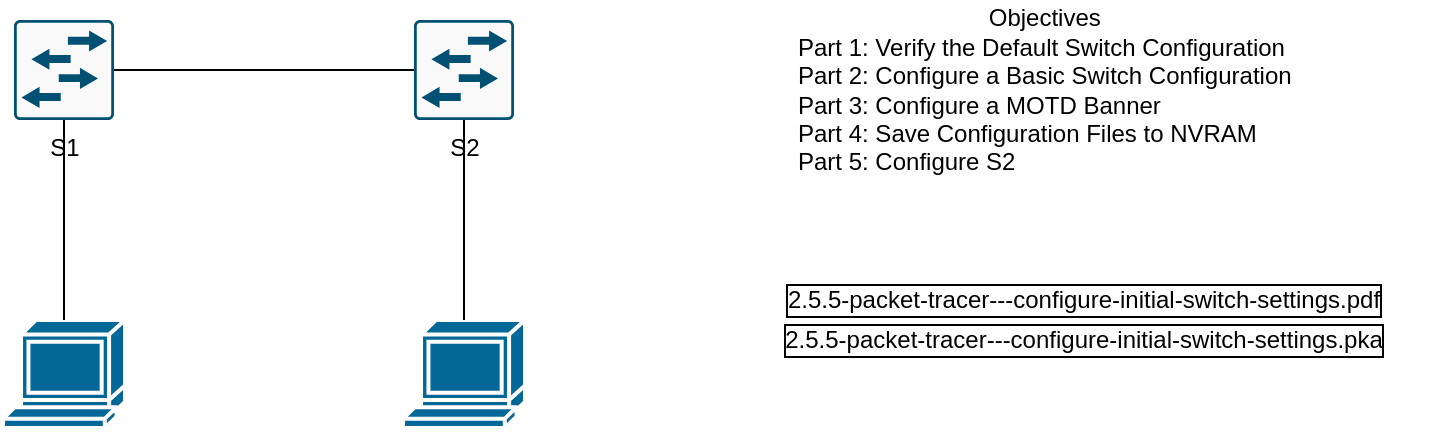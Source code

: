<mxfile version="14.6.13" type="device" pages="4"><diagram id="uvRgBISJ5mjyvEXbEzGE" name="2.5.5"><mxGraphModel dx="1086" dy="806" grid="1" gridSize="10" guides="1" tooltips="1" connect="1" arrows="1" fold="1" page="1" pageScale="1" pageWidth="2336" pageHeight="1654" math="0" shadow="0"><root><mxCell id="0"/><mxCell id="1" parent="0"/><UserObject label="S1" link="file://E:\Study\GIT\Specialist\CCNA70_LABS01\Module02\labs\2.5.5\S1.txt" linkTarget="_blank" id="ra-u9MJHUFV8y2WMIVNY-1"><mxCell style="points=[[0.015,0.015,0],[0.985,0.015,0],[0.985,0.985,0],[0.015,0.985,0],[0.25,0,0],[0.5,0,0],[0.75,0,0],[1,0.25,0],[1,0.5,0],[1,0.75,0],[0.75,1,0],[0.5,1,0],[0.25,1,0],[0,0.75,0],[0,0.5,0],[0,0.25,0]];verticalLabelPosition=bottom;html=1;verticalAlign=top;aspect=fixed;align=center;pointerEvents=1;shape=mxgraph.cisco19.rect;prIcon=l2_switch;fillColor=#FAFAFA;strokeColor=#005073;" parent="1" vertex="1"><mxGeometry x="170" y="90" width="50" height="50" as="geometry"/></mxCell></UserObject><mxCell id="ra-u9MJHUFV8y2WMIVNY-3" value="&lt;div style=&quot;text-align: center&quot;&gt;&lt;span&gt;Objectives&lt;/span&gt;&lt;/div&gt;Part 1: Verify the Default Switch Configuration&lt;br&gt;Part 2: Configure a Basic Switch Configuration&lt;br&gt;Part 3: Configure a MOTD Banner&lt;br&gt;Part 4: Save Configuration Files to NVRAM&lt;br&gt;&lt;div&gt;&lt;span&gt;Part 5: Configure S2&lt;/span&gt;&lt;/div&gt;" style="text;html=1;strokeColor=none;fillColor=none;align=left;verticalAlign=middle;whiteSpace=wrap;rounded=0;" parent="1" vertex="1"><mxGeometry x="560" y="80" width="270" height="90" as="geometry"/></mxCell><UserObject label="S2" link="file://E:\Study\GIT\Specialist\CCNA70_LABS01\Module02\labs\2.5.5\S2.txt" linkTarget="_blank" id="ra-u9MJHUFV8y2WMIVNY-4"><mxCell style="points=[[0.015,0.015,0],[0.985,0.015,0],[0.985,0.985,0],[0.015,0.985,0],[0.25,0,0],[0.5,0,0],[0.75,0,0],[1,0.25,0],[1,0.5,0],[1,0.75,0],[0.75,1,0],[0.5,1,0],[0.25,1,0],[0,0.75,0],[0,0.5,0],[0,0.25,0]];verticalLabelPosition=bottom;html=1;verticalAlign=top;aspect=fixed;align=center;pointerEvents=1;shape=mxgraph.cisco19.rect;prIcon=l2_switch;fillColor=#FAFAFA;strokeColor=#005073;" parent="1" vertex="1"><mxGeometry x="370" y="90" width="50" height="50" as="geometry"/></mxCell></UserObject><mxCell id="ra-u9MJHUFV8y2WMIVNY-5" value="" style="shape=mxgraph.cisco.computers_and_peripherals.terminal;html=1;pointerEvents=1;dashed=0;fillColor=#036897;strokeColor=#ffffff;strokeWidth=2;verticalLabelPosition=bottom;verticalAlign=top;align=center;outlineConnect=0;" parent="1" vertex="1"><mxGeometry x="164.5" y="240" width="61" height="54" as="geometry"/></mxCell><mxCell id="ra-u9MJHUFV8y2WMIVNY-6" value="" style="shape=mxgraph.cisco.computers_and_peripherals.terminal;html=1;pointerEvents=1;dashed=0;fillColor=#036897;strokeColor=#ffffff;strokeWidth=2;verticalLabelPosition=bottom;verticalAlign=top;align=center;outlineConnect=0;" parent="1" vertex="1"><mxGeometry x="364.5" y="240" width="61" height="54" as="geometry"/></mxCell><mxCell id="ra-u9MJHUFV8y2WMIVNY-7" value="" style="endArrow=none;html=1;entryX=0.5;entryY=1;entryDx=0;entryDy=0;entryPerimeter=0;" parent="1" source="ra-u9MJHUFV8y2WMIVNY-5" target="ra-u9MJHUFV8y2WMIVNY-1" edge="1"><mxGeometry width="50" height="50" relative="1" as="geometry"><mxPoint x="480" y="370" as="sourcePoint"/><mxPoint x="530" y="320" as="targetPoint"/></mxGeometry></mxCell><mxCell id="ra-u9MJHUFV8y2WMIVNY-8" value="" style="endArrow=none;html=1;entryX=0.5;entryY=1;entryDx=0;entryDy=0;entryPerimeter=0;" parent="1" source="ra-u9MJHUFV8y2WMIVNY-6" target="ra-u9MJHUFV8y2WMIVNY-4" edge="1"><mxGeometry width="50" height="50" relative="1" as="geometry"><mxPoint x="392.839" y="250" as="sourcePoint"/><mxPoint x="397.17" y="150" as="targetPoint"/></mxGeometry></mxCell><mxCell id="ra-u9MJHUFV8y2WMIVNY-9" value="" style="endArrow=none;html=1;entryX=0;entryY=0.5;entryDx=0;entryDy=0;entryPerimeter=0;exitX=1;exitY=0.5;exitDx=0;exitDy=0;exitPerimeter=0;" parent="1" source="ra-u9MJHUFV8y2WMIVNY-1" target="ra-u9MJHUFV8y2WMIVNY-4" edge="1"><mxGeometry width="50" height="50" relative="1" as="geometry"><mxPoint x="200.669" y="250" as="sourcePoint"/><mxPoint x="205" y="150" as="targetPoint"/></mxGeometry></mxCell><UserObject label="2.5.5-packet-tracer---configure-initial-switch-settings.pdf" link="file://E:\Study\GIT\Specialist\CCNA70_LABS01\Module02\2.5.5-packet-tracer---configure-initial-switch-settings.pdf" linkTarget="_blank" id="elRDIYD2pqrmxqCXF05y-1"><mxCell style="text;html=1;strokeColor=none;fillColor=none;align=center;verticalAlign=middle;whiteSpace=wrap;rounded=0;labelBorderColor=#000000;" parent="1" vertex="1"><mxGeometry x="540" y="220" width="330" height="20" as="geometry"/></mxCell></UserObject><UserObject label="2.5.5-packet-tracer---configure-initial-switch-settings.pka" link="file://E:\Study\GIT\Specialist\CCNA70_LABS01\Module02\2.5.5-packet-tracer---configure-initial-switch-settings.pka" linkTarget="_blank" id="elRDIYD2pqrmxqCXF05y-2"><mxCell style="text;html=1;strokeColor=none;fillColor=none;align=center;verticalAlign=middle;whiteSpace=wrap;rounded=0;labelBorderColor=#000000;" parent="1" vertex="1"><mxGeometry x="520" y="240" width="370" height="20" as="geometry"/></mxCell></UserObject></root></mxGraphModel></diagram><diagram name="2.7.6" id="s2Gtp1t69ClpyrsTtQc7"><mxGraphModel dx="1086" dy="806" grid="1" gridSize="10" guides="1" tooltips="1" connect="1" arrows="1" fold="1" page="1" pageScale="1" pageWidth="2336" pageHeight="1654" math="0" shadow="0"><root><mxCell id="7YPZJeQPtSdymX-mMAsU-0"/><mxCell id="7YPZJeQPtSdymX-mMAsU-1" parent="7YPZJeQPtSdymX-mMAsU-0"/><UserObject label="S1" link="file://E:\Study\GIT\Specialist\CCNA70_LABS01\Module02\labs\2.7.6\S1.txt" linkTarget="_blank" id="7YPZJeQPtSdymX-mMAsU-2"><mxCell style="points=[[0.015,0.015,0],[0.985,0.015,0],[0.985,0.985,0],[0.015,0.985,0],[0.25,0,0],[0.5,0,0],[0.75,0,0],[1,0.25,0],[1,0.5,0],[1,0.75,0],[0.75,1,0],[0.5,1,0],[0.25,1,0],[0,0.75,0],[0,0.5,0],[0,0.25,0]];verticalLabelPosition=bottom;html=1;verticalAlign=top;aspect=fixed;align=center;pointerEvents=1;shape=mxgraph.cisco19.rect;prIcon=l2_switch;fillColor=#FAFAFA;strokeColor=#005073;" parent="7YPZJeQPtSdymX-mMAsU-1" vertex="1"><mxGeometry x="170" y="90" width="50" height="50" as="geometry"/></mxCell></UserObject><UserObject label="S2" link="file://E:\Study\GIT\Specialist\CCNA70_LABS01\Module02\labs\2.7.6\S2.txt" linkTarget="_blank" id="7YPZJeQPtSdymX-mMAsU-4"><mxCell style="points=[[0.015,0.015,0],[0.985,0.015,0],[0.985,0.985,0],[0.015,0.985,0],[0.25,0,0],[0.5,0,0],[0.75,0,0],[1,0.25,0],[1,0.5,0],[1,0.75,0],[0.75,1,0],[0.5,1,0],[0.25,1,0],[0,0.75,0],[0,0.5,0],[0,0.25,0]];verticalLabelPosition=bottom;html=1;verticalAlign=top;aspect=fixed;align=center;pointerEvents=1;shape=mxgraph.cisco19.rect;prIcon=l2_switch;fillColor=#FAFAFA;strokeColor=#005073;" parent="7YPZJeQPtSdymX-mMAsU-1" vertex="1"><mxGeometry x="370" y="90" width="50" height="50" as="geometry"/></mxCell></UserObject><mxCell id="7YPZJeQPtSdymX-mMAsU-5" value="" style="shape=mxgraph.cisco.computers_and_peripherals.terminal;html=1;pointerEvents=1;dashed=0;fillColor=#036897;strokeColor=#ffffff;strokeWidth=2;verticalLabelPosition=bottom;verticalAlign=top;align=center;outlineConnect=0;" parent="7YPZJeQPtSdymX-mMAsU-1" vertex="1"><mxGeometry x="164.5" y="240" width="61" height="54" as="geometry"/></mxCell><mxCell id="7YPZJeQPtSdymX-mMAsU-6" value="" style="shape=mxgraph.cisco.computers_and_peripherals.terminal;html=1;pointerEvents=1;dashed=0;fillColor=#036897;strokeColor=#ffffff;strokeWidth=2;verticalLabelPosition=bottom;verticalAlign=top;align=center;outlineConnect=0;" parent="7YPZJeQPtSdymX-mMAsU-1" vertex="1"><mxGeometry x="364.5" y="240" width="61" height="54" as="geometry"/></mxCell><mxCell id="7YPZJeQPtSdymX-mMAsU-7" value="" style="endArrow=none;html=1;entryX=0.5;entryY=1;entryDx=0;entryDy=0;entryPerimeter=0;" parent="7YPZJeQPtSdymX-mMAsU-1" source="7YPZJeQPtSdymX-mMAsU-5" target="7YPZJeQPtSdymX-mMAsU-2" edge="1"><mxGeometry width="50" height="50" relative="1" as="geometry"><mxPoint x="480" y="370" as="sourcePoint"/><mxPoint x="530" y="320" as="targetPoint"/></mxGeometry></mxCell><mxCell id="7YPZJeQPtSdymX-mMAsU-8" value="" style="endArrow=none;html=1;entryX=0.5;entryY=1;entryDx=0;entryDy=0;entryPerimeter=0;" parent="7YPZJeQPtSdymX-mMAsU-1" source="7YPZJeQPtSdymX-mMAsU-6" target="7YPZJeQPtSdymX-mMAsU-4" edge="1"><mxGeometry width="50" height="50" relative="1" as="geometry"><mxPoint x="392.839" y="250" as="sourcePoint"/><mxPoint x="397.17" y="150" as="targetPoint"/></mxGeometry></mxCell><mxCell id="7YPZJeQPtSdymX-mMAsU-9" value="" style="endArrow=none;html=1;entryX=0;entryY=0.5;entryDx=0;entryDy=0;entryPerimeter=0;exitX=1;exitY=0.5;exitDx=0;exitDy=0;exitPerimeter=0;" parent="7YPZJeQPtSdymX-mMAsU-1" source="7YPZJeQPtSdymX-mMAsU-2" target="7YPZJeQPtSdymX-mMAsU-4" edge="1"><mxGeometry width="50" height="50" relative="1" as="geometry"><mxPoint x="200.669" y="250" as="sourcePoint"/><mxPoint x="205" y="150" as="targetPoint"/></mxGeometry></mxCell><UserObject label="2.7.6-packet-tracer---implement-basic-connectivity.pdf" link="file://E:\Study\GIT\Specialist\CCNA70_LABS01\Module02\2.7.6-packet-tracer---implement-basic-connectivity.pdf" linkTarget="_blank" id="BMRiR1gkEHvayBOjgV2t-0"><mxCell style="text;html=1;strokeColor=none;fillColor=none;align=center;verticalAlign=middle;whiteSpace=wrap;rounded=0;labelBackgroundColor=none;labelBorderColor=#000000;" parent="7YPZJeQPtSdymX-mMAsU-1" vertex="1"><mxGeometry x="540" y="220" width="330" height="20" as="geometry"/></mxCell></UserObject><UserObject label="2.7.6-packet-tracer---implement-basic-connectivity.pka" link="file://E:\Study\GIT\Specialist\CCNA70_LABS01\Module02\2.7.6-packet-tracer---implement-basic-connectivity.pka" linkTarget="_blank" id="BMRiR1gkEHvayBOjgV2t-1"><mxCell style="text;html=1;strokeColor=none;fillColor=none;align=center;verticalAlign=middle;whiteSpace=wrap;rounded=0;labelBorderColor=#000000;" parent="7YPZJeQPtSdymX-mMAsU-1" vertex="1"><mxGeometry x="520" y="240" width="370" height="20" as="geometry"/></mxCell></UserObject><mxCell id="BMRiR1gkEHvayBOjgV2t-2" value="&lt;div style=&quot;text-align: center&quot;&gt;Objectives&lt;/div&gt;&lt;div&gt;Part 1: Perform a Basic Configuration on S1 and S2&lt;/div&gt;&lt;div&gt;Part 2: Configure the PCs&lt;/div&gt;&lt;div&gt;Part 3: Configure the Switch Management Interface&lt;/div&gt;" style="text;html=1;strokeColor=none;fillColor=none;align=left;verticalAlign=middle;whiteSpace=wrap;rounded=0;" parent="7YPZJeQPtSdymX-mMAsU-1" vertex="1"><mxGeometry x="560" y="80" width="450" height="70" as="geometry"/></mxCell></root></mxGraphModel></diagram><diagram name="2.9.1" id="OenpvWOo0eHMKueZigbI"><mxGraphModel dx="1086" dy="806" grid="1" gridSize="10" guides="1" tooltips="1" connect="1" arrows="1" fold="1" page="1" pageScale="1" pageWidth="2336" pageHeight="1654" math="0" shadow="0"><root><mxCell id="mnm2zQ5b0XUH7Xxu0ijy-0"/><mxCell id="mnm2zQ5b0XUH7Xxu0ijy-1" parent="mnm2zQ5b0XUH7Xxu0ijy-0"/><UserObject label="ASw-1" link="file://E:\Study\GIT\Specialist\CCNA70_LABS01\Module02\labs\2.9.1\ASw-1.txt" linkTarget="_blank" id="mnm2zQ5b0XUH7Xxu0ijy-2"><mxCell style="points=[[0.015,0.015,0],[0.985,0.015,0],[0.985,0.985,0],[0.015,0.985,0],[0.25,0,0],[0.5,0,0],[0.75,0,0],[1,0.25,0],[1,0.5,0],[1,0.75,0],[0.75,1,0],[0.5,1,0],[0.25,1,0],[0,0.75,0],[0,0.5,0],[0,0.25,0]];verticalLabelPosition=bottom;html=1;verticalAlign=top;aspect=fixed;align=center;pointerEvents=1;shape=mxgraph.cisco19.rect;prIcon=l2_switch;fillColor=#FAFAFA;strokeColor=#005073;" parent="mnm2zQ5b0XUH7Xxu0ijy-1" vertex="1"><mxGeometry x="170" y="120" width="50" height="50" as="geometry"/></mxCell></UserObject><UserObject label="ASw-2" link="file://E:\Study\GIT\Specialist\CCNA70_LABS01\Module02\labs\2.9.1\ASw-2.txt" linkTarget="_blank" id="mnm2zQ5b0XUH7Xxu0ijy-4"><mxCell style="points=[[0.015,0.015,0],[0.985,0.015,0],[0.985,0.985,0],[0.015,0.985,0],[0.25,0,0],[0.5,0,0],[0.75,0,0],[1,0.25,0],[1,0.5,0],[1,0.75,0],[0.75,1,0],[0.5,1,0],[0.25,1,0],[0,0.75,0],[0,0.5,0],[0,0.25,0]];verticalLabelPosition=bottom;html=1;verticalAlign=top;aspect=fixed;align=center;pointerEvents=1;shape=mxgraph.cisco19.rect;prIcon=l2_switch;fillColor=#FAFAFA;strokeColor=#005073;" parent="mnm2zQ5b0XUH7Xxu0ijy-1" vertex="1"><mxGeometry x="360" y="270" width="50" height="50" as="geometry"/></mxCell></UserObject><mxCell id="mnm2zQ5b0XUH7Xxu0ijy-5" value="" style="shape=mxgraph.cisco.computers_and_peripherals.terminal;html=1;pointerEvents=1;dashed=0;fillColor=#036897;strokeColor=#ffffff;strokeWidth=2;verticalLabelPosition=bottom;verticalAlign=top;align=center;outlineConnect=0;" parent="mnm2zQ5b0XUH7Xxu0ijy-1" vertex="1"><mxGeometry x="10" y="268" width="61" height="54" as="geometry"/></mxCell><mxCell id="mnm2zQ5b0XUH7Xxu0ijy-6" value="" style="shape=mxgraph.cisco.computers_and_peripherals.terminal;html=1;pointerEvents=1;dashed=0;fillColor=#036897;strokeColor=#ffffff;strokeWidth=2;verticalLabelPosition=bottom;verticalAlign=top;align=center;outlineConnect=0;" parent="mnm2zQ5b0XUH7Xxu0ijy-1" vertex="1"><mxGeometry x="490" y="118" width="61" height="54" as="geometry"/></mxCell><mxCell id="mnm2zQ5b0XUH7Xxu0ijy-7" value="" style="endArrow=none;html=1;entryX=0;entryY=0.5;entryDx=0;entryDy=0;entryPerimeter=0;" parent="mnm2zQ5b0XUH7Xxu0ijy-1" source="mnm2zQ5b0XUH7Xxu0ijy-5" target="mnm2zQ5b0XUH7Xxu0ijy-2" edge="1"><mxGeometry width="50" height="50" relative="1" as="geometry"><mxPoint x="480" y="370" as="sourcePoint"/><mxPoint x="530" y="320" as="targetPoint"/></mxGeometry></mxCell><mxCell id="mnm2zQ5b0XUH7Xxu0ijy-8" value="" style="endArrow=none;html=1;entryX=1;entryY=0.5;entryDx=0;entryDy=0;entryPerimeter=0;" parent="mnm2zQ5b0XUH7Xxu0ijy-1" source="mnm2zQ5b0XUH7Xxu0ijy-6" target="mnm2zQ5b0XUH7Xxu0ijy-4" edge="1"><mxGeometry width="50" height="50" relative="1" as="geometry"><mxPoint x="392.839" y="250" as="sourcePoint"/><mxPoint x="397.17" y="150" as="targetPoint"/></mxGeometry></mxCell><mxCell id="mnm2zQ5b0XUH7Xxu0ijy-9" value="" style="endArrow=none;html=1;entryX=0;entryY=0.5;entryDx=0;entryDy=0;entryPerimeter=0;exitX=1;exitY=0.5;exitDx=0;exitDy=0;exitPerimeter=0;" parent="mnm2zQ5b0XUH7Xxu0ijy-1" source="mnm2zQ5b0XUH7Xxu0ijy-2" target="mnm2zQ5b0XUH7Xxu0ijy-4" edge="1"><mxGeometry width="50" height="50" relative="1" as="geometry"><mxPoint x="200.669" y="430" as="sourcePoint"/><mxPoint x="205" y="330" as="targetPoint"/></mxGeometry></mxCell><UserObject label="2.9.1-packet-tracer---basic-switch-and-end-device-configuration.pdf" link="file://E:\Study\GIT\Specialist\CCNA70_LABS01\Module02\2.9.1-packet-tracer---basic-switch-and-end-device-configuration.pdf" linkTarget="_blank" id="xGYnqux8bl1OoshWs1JK-0"><mxCell style="text;html=1;strokeColor=none;fillColor=none;align=center;verticalAlign=middle;whiteSpace=wrap;rounded=0;labelBackgroundColor=none;labelBorderColor=#000000;" parent="mnm2zQ5b0XUH7Xxu0ijy-1" vertex="1"><mxGeometry x="620" y="220" width="410" height="20" as="geometry"/></mxCell></UserObject><UserObject label="2.9.1-packet-tracer---basic-switch-and-end-device-configuration.pka" link="file://E:\Study\GIT\Specialist\CCNA70_LABS01\Module02\2.9.1-packet-tracer---basic-switch-and-end-device-configuration.pka" linkTarget="_blank" id="xGYnqux8bl1OoshWs1JK-1"><mxCell style="text;html=1;strokeColor=none;fillColor=none;align=center;verticalAlign=middle;whiteSpace=wrap;rounded=0;labelBorderColor=#000000;" parent="mnm2zQ5b0XUH7Xxu0ijy-1" vertex="1"><mxGeometry x="640" y="240" width="370" height="20" as="geometry"/></mxCell></UserObject><mxCell id="xGYnqux8bl1OoshWs1JK-2" value="&lt;div style=&quot;text-align: center&quot;&gt;Objectives&lt;/div&gt;&lt;div&gt;Part 1: Perform a Basic Configuration on S1 and S2&lt;/div&gt;&lt;div&gt;Part 2: Configure the PCs&lt;/div&gt;&lt;div&gt;Part 3: Configure the Switch Management Interface&lt;/div&gt;" style="text;html=1;strokeColor=none;fillColor=none;align=left;verticalAlign=middle;whiteSpace=wrap;rounded=0;" parent="mnm2zQ5b0XUH7Xxu0ijy-1" vertex="1"><mxGeometry x="640" y="80" width="450" height="70" as="geometry"/></mxCell></root></mxGraphModel></diagram><diagram name="2.9.2" id="5ONGuUVOLkg-e_Q7ig82"><mxGraphModel dx="1086" dy="806" grid="1" gridSize="10" guides="1" tooltips="1" connect="1" arrows="1" fold="1" page="1" pageScale="1" pageWidth="2336" pageHeight="1654" math="0" shadow="0"><root><mxCell id="N5U_PIadA9oyFQhgziDn-0"/><mxCell id="N5U_PIadA9oyFQhgziDn-1" parent="N5U_PIadA9oyFQhgziDn-0"/><UserObject label="S1" link="file://E:\Study\GIT\Specialist\CCNA70_LABS01\Module02\labs\2.9.2\S1.txt" linkTarget="_blank" id="N5U_PIadA9oyFQhgziDn-2"><mxCell style="points=[[0.015,0.015,0],[0.985,0.015,0],[0.985,0.985,0],[0.015,0.985,0],[0.25,0,0],[0.5,0,0],[0.75,0,0],[1,0.25,0],[1,0.5,0],[1,0.75,0],[0.75,1,0],[0.5,1,0],[0.25,1,0],[0,0.75,0],[0,0.5,0],[0,0.25,0]];verticalLabelPosition=bottom;html=1;verticalAlign=top;aspect=fixed;align=center;pointerEvents=1;shape=mxgraph.cisco19.rect;prIcon=l2_switch;fillColor=#FAFAFA;strokeColor=#005073;" parent="N5U_PIadA9oyFQhgziDn-1" vertex="1"><mxGeometry x="170" y="90" width="50" height="50" as="geometry"/></mxCell></UserObject><UserObject label="S2" link="file://E:\Study\GIT\Specialist\CCNA70_LABS01\Module02\labs\2.9.2\S2.txt" linkTarget="_blank" id="N5U_PIadA9oyFQhgziDn-3"><mxCell style="points=[[0.015,0.015,0],[0.985,0.015,0],[0.985,0.985,0],[0.015,0.985,0],[0.25,0,0],[0.5,0,0],[0.75,0,0],[1,0.25,0],[1,0.5,0],[1,0.75,0],[0.75,1,0],[0.5,1,0],[0.25,1,0],[0,0.75,0],[0,0.5,0],[0,0.25,0]];verticalLabelPosition=bottom;html=1;verticalAlign=top;aspect=fixed;align=center;pointerEvents=1;shape=mxgraph.cisco19.rect;prIcon=l2_switch;fillColor=#FAFAFA;strokeColor=#005073;" parent="N5U_PIadA9oyFQhgziDn-1" vertex="1"><mxGeometry x="370" y="90" width="50" height="50" as="geometry"/></mxCell></UserObject><mxCell id="N5U_PIadA9oyFQhgziDn-4" value="" style="shape=mxgraph.cisco.computers_and_peripherals.terminal;html=1;pointerEvents=1;dashed=0;fillColor=#036897;strokeColor=#ffffff;strokeWidth=2;verticalLabelPosition=bottom;verticalAlign=top;align=center;outlineConnect=0;" parent="N5U_PIadA9oyFQhgziDn-1" vertex="1"><mxGeometry x="164.5" y="240" width="61" height="54" as="geometry"/></mxCell><mxCell id="N5U_PIadA9oyFQhgziDn-5" value="" style="shape=mxgraph.cisco.computers_and_peripherals.terminal;html=1;pointerEvents=1;dashed=0;fillColor=#036897;strokeColor=#ffffff;strokeWidth=2;verticalLabelPosition=bottom;verticalAlign=top;align=center;outlineConnect=0;" parent="N5U_PIadA9oyFQhgziDn-1" vertex="1"><mxGeometry x="364.5" y="240" width="61" height="54" as="geometry"/></mxCell><mxCell id="N5U_PIadA9oyFQhgziDn-6" value="" style="endArrow=none;html=1;entryX=0.5;entryY=1;entryDx=0;entryDy=0;entryPerimeter=0;" parent="N5U_PIadA9oyFQhgziDn-1" source="N5U_PIadA9oyFQhgziDn-4" target="N5U_PIadA9oyFQhgziDn-2" edge="1"><mxGeometry width="50" height="50" relative="1" as="geometry"><mxPoint x="480" y="370" as="sourcePoint"/><mxPoint x="530" y="320" as="targetPoint"/></mxGeometry></mxCell><mxCell id="N5U_PIadA9oyFQhgziDn-7" value="" style="endArrow=none;html=1;entryX=0.5;entryY=1;entryDx=0;entryDy=0;entryPerimeter=0;" parent="N5U_PIadA9oyFQhgziDn-1" source="N5U_PIadA9oyFQhgziDn-5" target="N5U_PIadA9oyFQhgziDn-3" edge="1"><mxGeometry width="50" height="50" relative="1" as="geometry"><mxPoint x="392.839" y="250" as="sourcePoint"/><mxPoint x="397.17" y="150" as="targetPoint"/></mxGeometry></mxCell><mxCell id="N5U_PIadA9oyFQhgziDn-8" value="" style="endArrow=none;html=1;entryX=0;entryY=0.5;entryDx=0;entryDy=0;entryPerimeter=0;exitX=1;exitY=0.5;exitDx=0;exitDy=0;exitPerimeter=0;" parent="N5U_PIadA9oyFQhgziDn-1" source="N5U_PIadA9oyFQhgziDn-2" target="N5U_PIadA9oyFQhgziDn-3" edge="1"><mxGeometry width="50" height="50" relative="1" as="geometry"><mxPoint x="200.669" y="250" as="sourcePoint"/><mxPoint x="205" y="150" as="targetPoint"/></mxGeometry></mxCell><UserObject label="2.9.2-lab---basic-switch-and-end-device-configuration.pdf" link="file://E:\Study\GIT\Specialist\CCNA70_LABS01\Module02\2.9.2-lab---basic-switch-and-end-device-configuration.pdf" linkTarget="_blank" id="N5U_PIadA9oyFQhgziDn-9"><mxCell style="text;html=1;strokeColor=none;fillColor=none;align=center;verticalAlign=middle;whiteSpace=wrap;rounded=0;labelBackgroundColor=none;labelBorderColor=#000000;" parent="N5U_PIadA9oyFQhgziDn-1" vertex="1"><mxGeometry x="510" y="180" width="330" height="20" as="geometry"/></mxCell></UserObject><mxCell id="N5U_PIadA9oyFQhgziDn-11" value="&lt;div&gt;&lt;div style=&quot;text-align: center&quot;&gt;Objectives&amp;nbsp;&lt;/div&gt;&lt;div&gt;• Set Up the Network Topology&amp;nbsp;&lt;/div&gt;&lt;div&gt;• Configure PC Hosts&amp;nbsp;&lt;/div&gt;&lt;div&gt;• Configure and Verify Basic Switch Settings&amp;nbsp;&lt;/div&gt;&lt;/div&gt;" style="text;html=1;strokeColor=none;fillColor=none;align=left;verticalAlign=middle;whiteSpace=wrap;rounded=0;" parent="N5U_PIadA9oyFQhgziDn-1" vertex="1"><mxGeometry x="520" y="80" width="450" height="70" as="geometry"/></mxCell></root></mxGraphModel></diagram></mxfile>